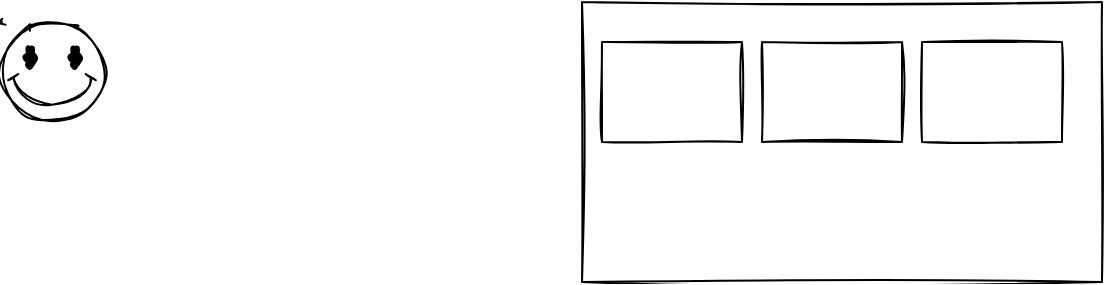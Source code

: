 <mxfile version="14.5.1" type="github">
  <diagram id="QW8w5Bt1t6qifFjIvAK8" name="Page-1">
    <mxGraphModel dx="1422" dy="706" grid="1" gridSize="10" guides="1" tooltips="1" connect="1" arrows="1" fold="1" page="1" pageScale="1" pageWidth="827" pageHeight="1169" math="0" shadow="0">
      <root>
        <mxCell id="0" />
        <mxCell id="1" parent="0" />
        <mxCell id="Bz-eQqFB0bVjf4XRfLj9-3" value="" style="rounded=0;whiteSpace=wrap;html=1;sketch=1;shadow=0;" vertex="1" parent="1">
          <mxGeometry x="300" y="90" width="260" height="140" as="geometry" />
        </mxCell>
        <mxCell id="Bz-eQqFB0bVjf4XRfLj9-4" value="" style="rounded=0;whiteSpace=wrap;html=1;sketch=1;shadow=0;" vertex="1" parent="1">
          <mxGeometry x="310" y="110" width="70" height="50" as="geometry" />
        </mxCell>
        <mxCell id="Bz-eQqFB0bVjf4XRfLj9-7" value="" style="verticalLabelPosition=bottom;verticalAlign=top;html=1;shape=mxgraph.basic.smiley;shadow=0;sketch=1;" vertex="1" parent="1">
          <mxGeometry x="10" y="100" width="50" height="50" as="geometry" />
        </mxCell>
        <mxCell id="Bz-eQqFB0bVjf4XRfLj9-8" value="" style="rounded=0;whiteSpace=wrap;html=1;sketch=1;shadow=0;" vertex="1" parent="1">
          <mxGeometry x="390" y="110" width="70" height="50" as="geometry" />
        </mxCell>
        <mxCell id="Bz-eQqFB0bVjf4XRfLj9-9" value="" style="rounded=0;whiteSpace=wrap;html=1;sketch=1;shadow=0;" vertex="1" parent="1">
          <mxGeometry x="470" y="110" width="70" height="50" as="geometry" />
        </mxCell>
      </root>
    </mxGraphModel>
  </diagram>
</mxfile>
